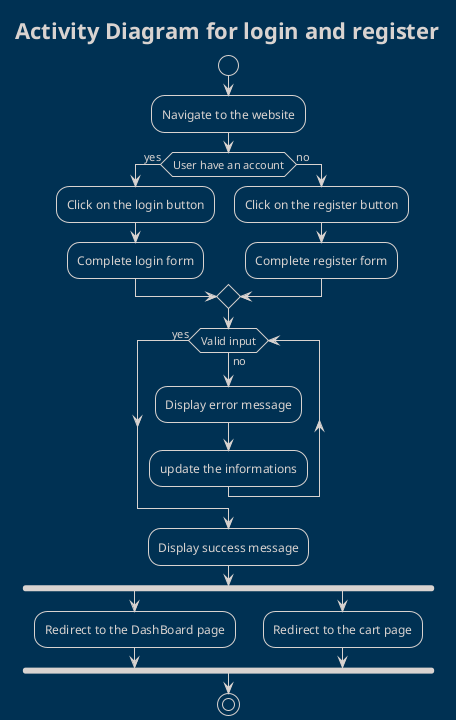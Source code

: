 @startuml activity login and register
!theme blueprint
title Activity Diagram for login and register

start
:Navigate to the website;

if(User have an account) then (yes)
:Click on the login button;
:Complete login form;


else (no)
:Click on the register button;
:Complete register form;
endif
while(Valid input) is (no)
:Display error message;
:update the informations;

endwhile (yes)
:Display success message;

fork
:Redirect to the DashBoard page;
fork again
:Redirect to the cart page;
endfork
stop

@enduml